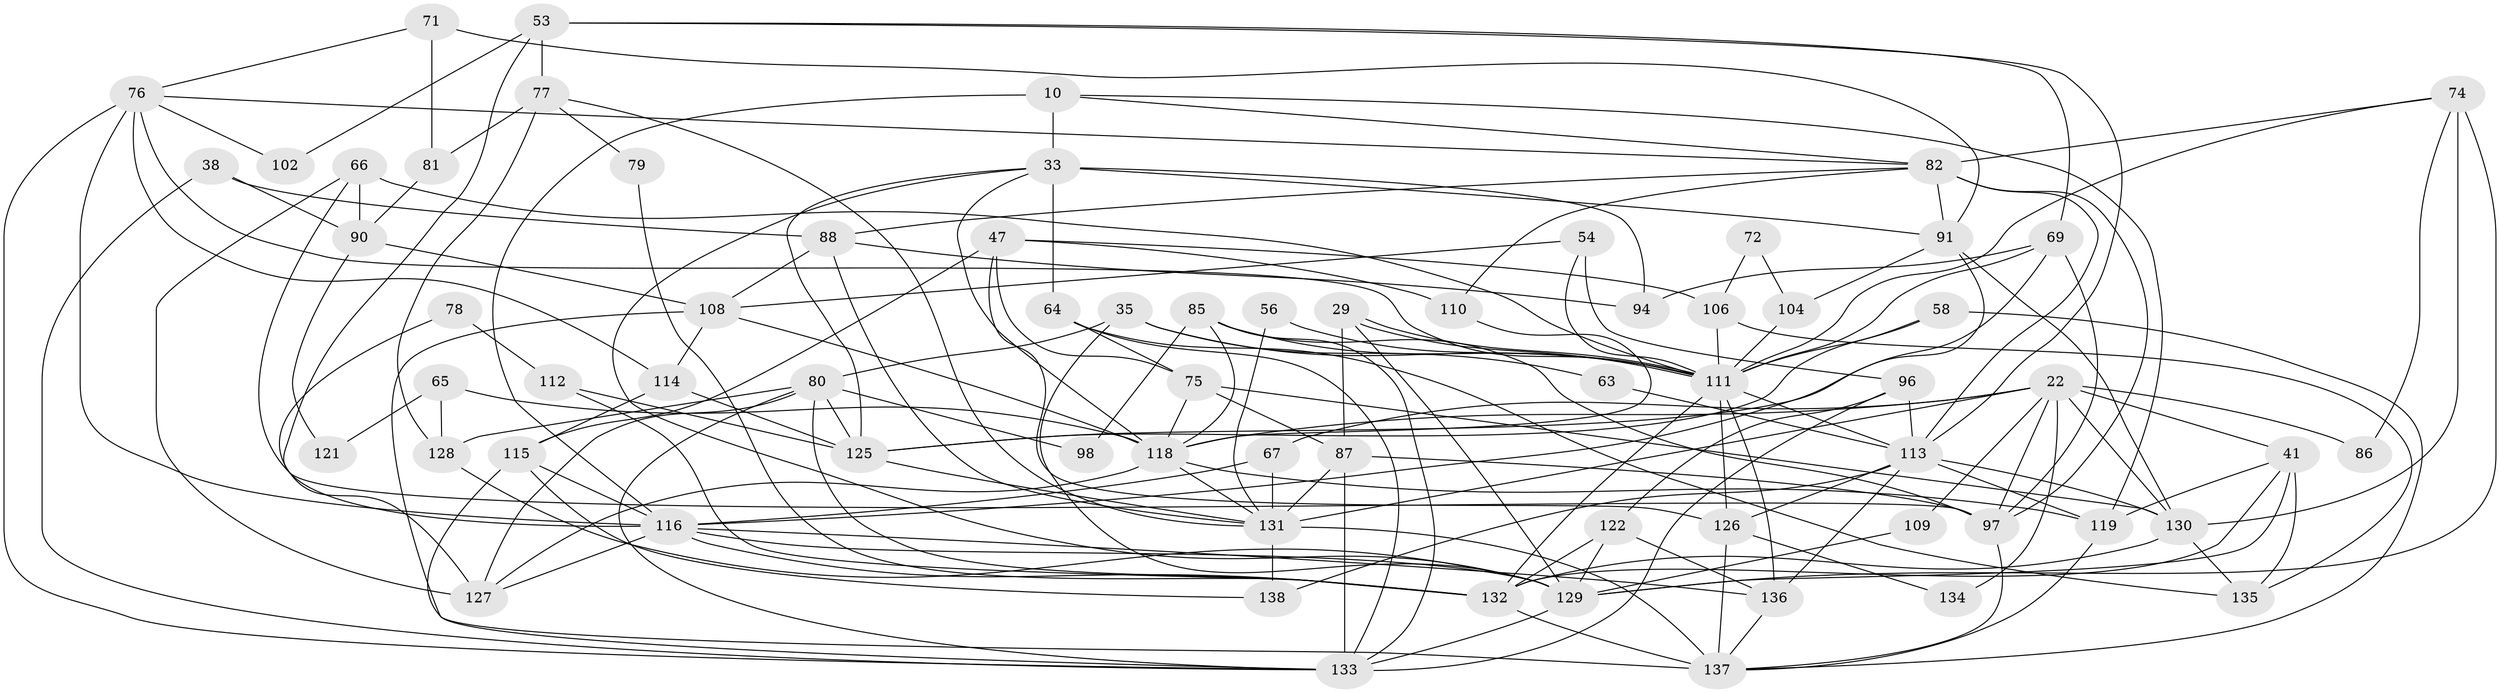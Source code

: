// original degree distribution, {5: 0.1956521739130435, 3: 0.21739130434782608, 4: 0.3115942028985507, 2: 0.14492753623188406, 6: 0.08695652173913043, 7: 0.036231884057971016, 8: 0.007246376811594203}
// Generated by graph-tools (version 1.1) at 2025/50/03/09/25 04:50:03]
// undirected, 69 vertices, 173 edges
graph export_dot {
graph [start="1"]
  node [color=gray90,style=filled];
  10 [super="+3"];
  22 [super="+5+20"];
  29;
  33;
  35;
  38;
  41 [super="+4+21"];
  47;
  53 [super="+42"];
  54;
  56;
  58;
  63;
  64;
  65;
  66;
  67;
  69 [super="+61"];
  71;
  72;
  74 [super="+39"];
  75 [super="+55"];
  76 [super="+62"];
  77 [super="+9"];
  78;
  79;
  80 [super="+46+43"];
  81;
  82 [super="+24+68"];
  85 [super="+30"];
  86;
  87 [super="+23+73"];
  88 [super="+36"];
  90 [super="+13"];
  91 [super="+84"];
  94 [super="+32"];
  96;
  97 [super="+95"];
  98;
  102;
  104;
  106;
  108 [super="+19"];
  109;
  110;
  111 [super="+51+28+48"];
  112;
  113 [super="+52+57+49+105"];
  114 [super="+31"];
  115;
  116 [super="+93+99"];
  118 [super="+107"];
  119 [super="+60"];
  121;
  122;
  125 [super="+1"];
  126 [super="+117"];
  127;
  128 [super="+2"];
  129 [super="+124"];
  130 [super="+44+120"];
  131 [super="+59+70"];
  132 [super="+100+123"];
  133 [super="+103+89"];
  134 [super="+8"];
  135;
  136 [super="+50"];
  137 [super="+92+25+37"];
  138;
  10 -- 33 [weight=2];
  10 -- 119;
  10 -- 116;
  10 -- 82;
  22 -- 67;
  22 -- 134 [weight=3];
  22 -- 131;
  22 -- 86;
  22 -- 109;
  22 -- 118;
  22 -- 41;
  22 -- 97 [weight=2];
  22 -- 130;
  29 -- 111;
  29 -- 111;
  29 -- 129;
  29 -- 87;
  33 -- 64;
  33 -- 94;
  33 -- 125;
  33 -- 118;
  33 -- 91;
  33 -- 129;
  35 -- 63;
  35 -- 80;
  35 -- 111;
  35 -- 129;
  38 -- 88;
  38 -- 90;
  38 -- 133;
  41 -- 135;
  41 -- 119;
  41 -- 132;
  41 -- 129;
  47 -- 110;
  47 -- 106;
  47 -- 115;
  47 -- 126;
  47 -- 75;
  53 -- 77;
  53 -- 116;
  53 -- 113;
  53 -- 69;
  53 -- 102;
  54 -- 108;
  54 -- 96;
  54 -- 111;
  56 -- 111;
  56 -- 131;
  58 -- 125;
  58 -- 111;
  58 -- 137;
  63 -- 113;
  64 -- 75;
  64 -- 135;
  64 -- 133;
  65 -- 118;
  65 -- 128;
  65 -- 121;
  66 -- 127;
  66 -- 90;
  66 -- 111;
  66 -- 97;
  67 -- 116;
  67 -- 131;
  69 -- 97;
  69 -- 94 [weight=2];
  69 -- 125;
  69 -- 111;
  71 -- 81;
  71 -- 76;
  71 -- 91;
  72 -- 106;
  72 -- 104;
  74 -- 130 [weight=3];
  74 -- 86;
  74 -- 111;
  74 -- 82;
  74 -- 129;
  75 -- 118;
  75 -- 130 [weight=2];
  75 -- 87;
  76 -- 116 [weight=3];
  76 -- 102;
  76 -- 111;
  76 -- 133;
  76 -- 114;
  76 -- 82 [weight=2];
  77 -- 81;
  77 -- 128 [weight=2];
  77 -- 79;
  77 -- 131;
  78 -- 127;
  78 -- 112;
  79 -- 132;
  80 -- 98 [weight=3];
  80 -- 128;
  80 -- 132 [weight=2];
  80 -- 125;
  80 -- 133 [weight=2];
  80 -- 127;
  81 -- 90;
  82 -- 88;
  82 -- 113 [weight=2];
  82 -- 97 [weight=2];
  82 -- 110;
  82 -- 91;
  85 -- 133;
  85 -- 98;
  85 -- 111;
  85 -- 97;
  85 -- 118;
  87 -- 133 [weight=2];
  87 -- 97;
  87 -- 131 [weight=3];
  88 -- 108 [weight=2];
  88 -- 94 [weight=2];
  88 -- 131;
  90 -- 121;
  90 -- 108;
  91 -- 104;
  91 -- 130 [weight=2];
  91 -- 116;
  96 -- 113;
  96 -- 122;
  96 -- 133;
  97 -- 137;
  104 -- 111;
  106 -- 135;
  106 -- 111;
  108 -- 118;
  108 -- 137;
  108 -- 114;
  109 -- 129;
  110 -- 118;
  111 -- 113 [weight=2];
  111 -- 126;
  111 -- 132 [weight=2];
  111 -- 136;
  112 -- 125;
  112 -- 132;
  113 -- 136;
  113 -- 130;
  113 -- 138;
  113 -- 126 [weight=2];
  113 -- 119 [weight=2];
  114 -- 125;
  114 -- 115;
  115 -- 133;
  115 -- 116;
  115 -- 138;
  116 -- 132 [weight=2];
  116 -- 127;
  116 -- 129;
  116 -- 136;
  118 -- 127;
  118 -- 119 [weight=2];
  118 -- 131;
  119 -- 137;
  122 -- 132;
  122 -- 129;
  122 -- 136;
  125 -- 131;
  126 -- 134;
  126 -- 137;
  128 -- 129;
  129 -- 133 [weight=2];
  130 -- 135;
  130 -- 132;
  131 -- 137;
  131 -- 138;
  132 -- 137 [weight=2];
  136 -- 137;
}
